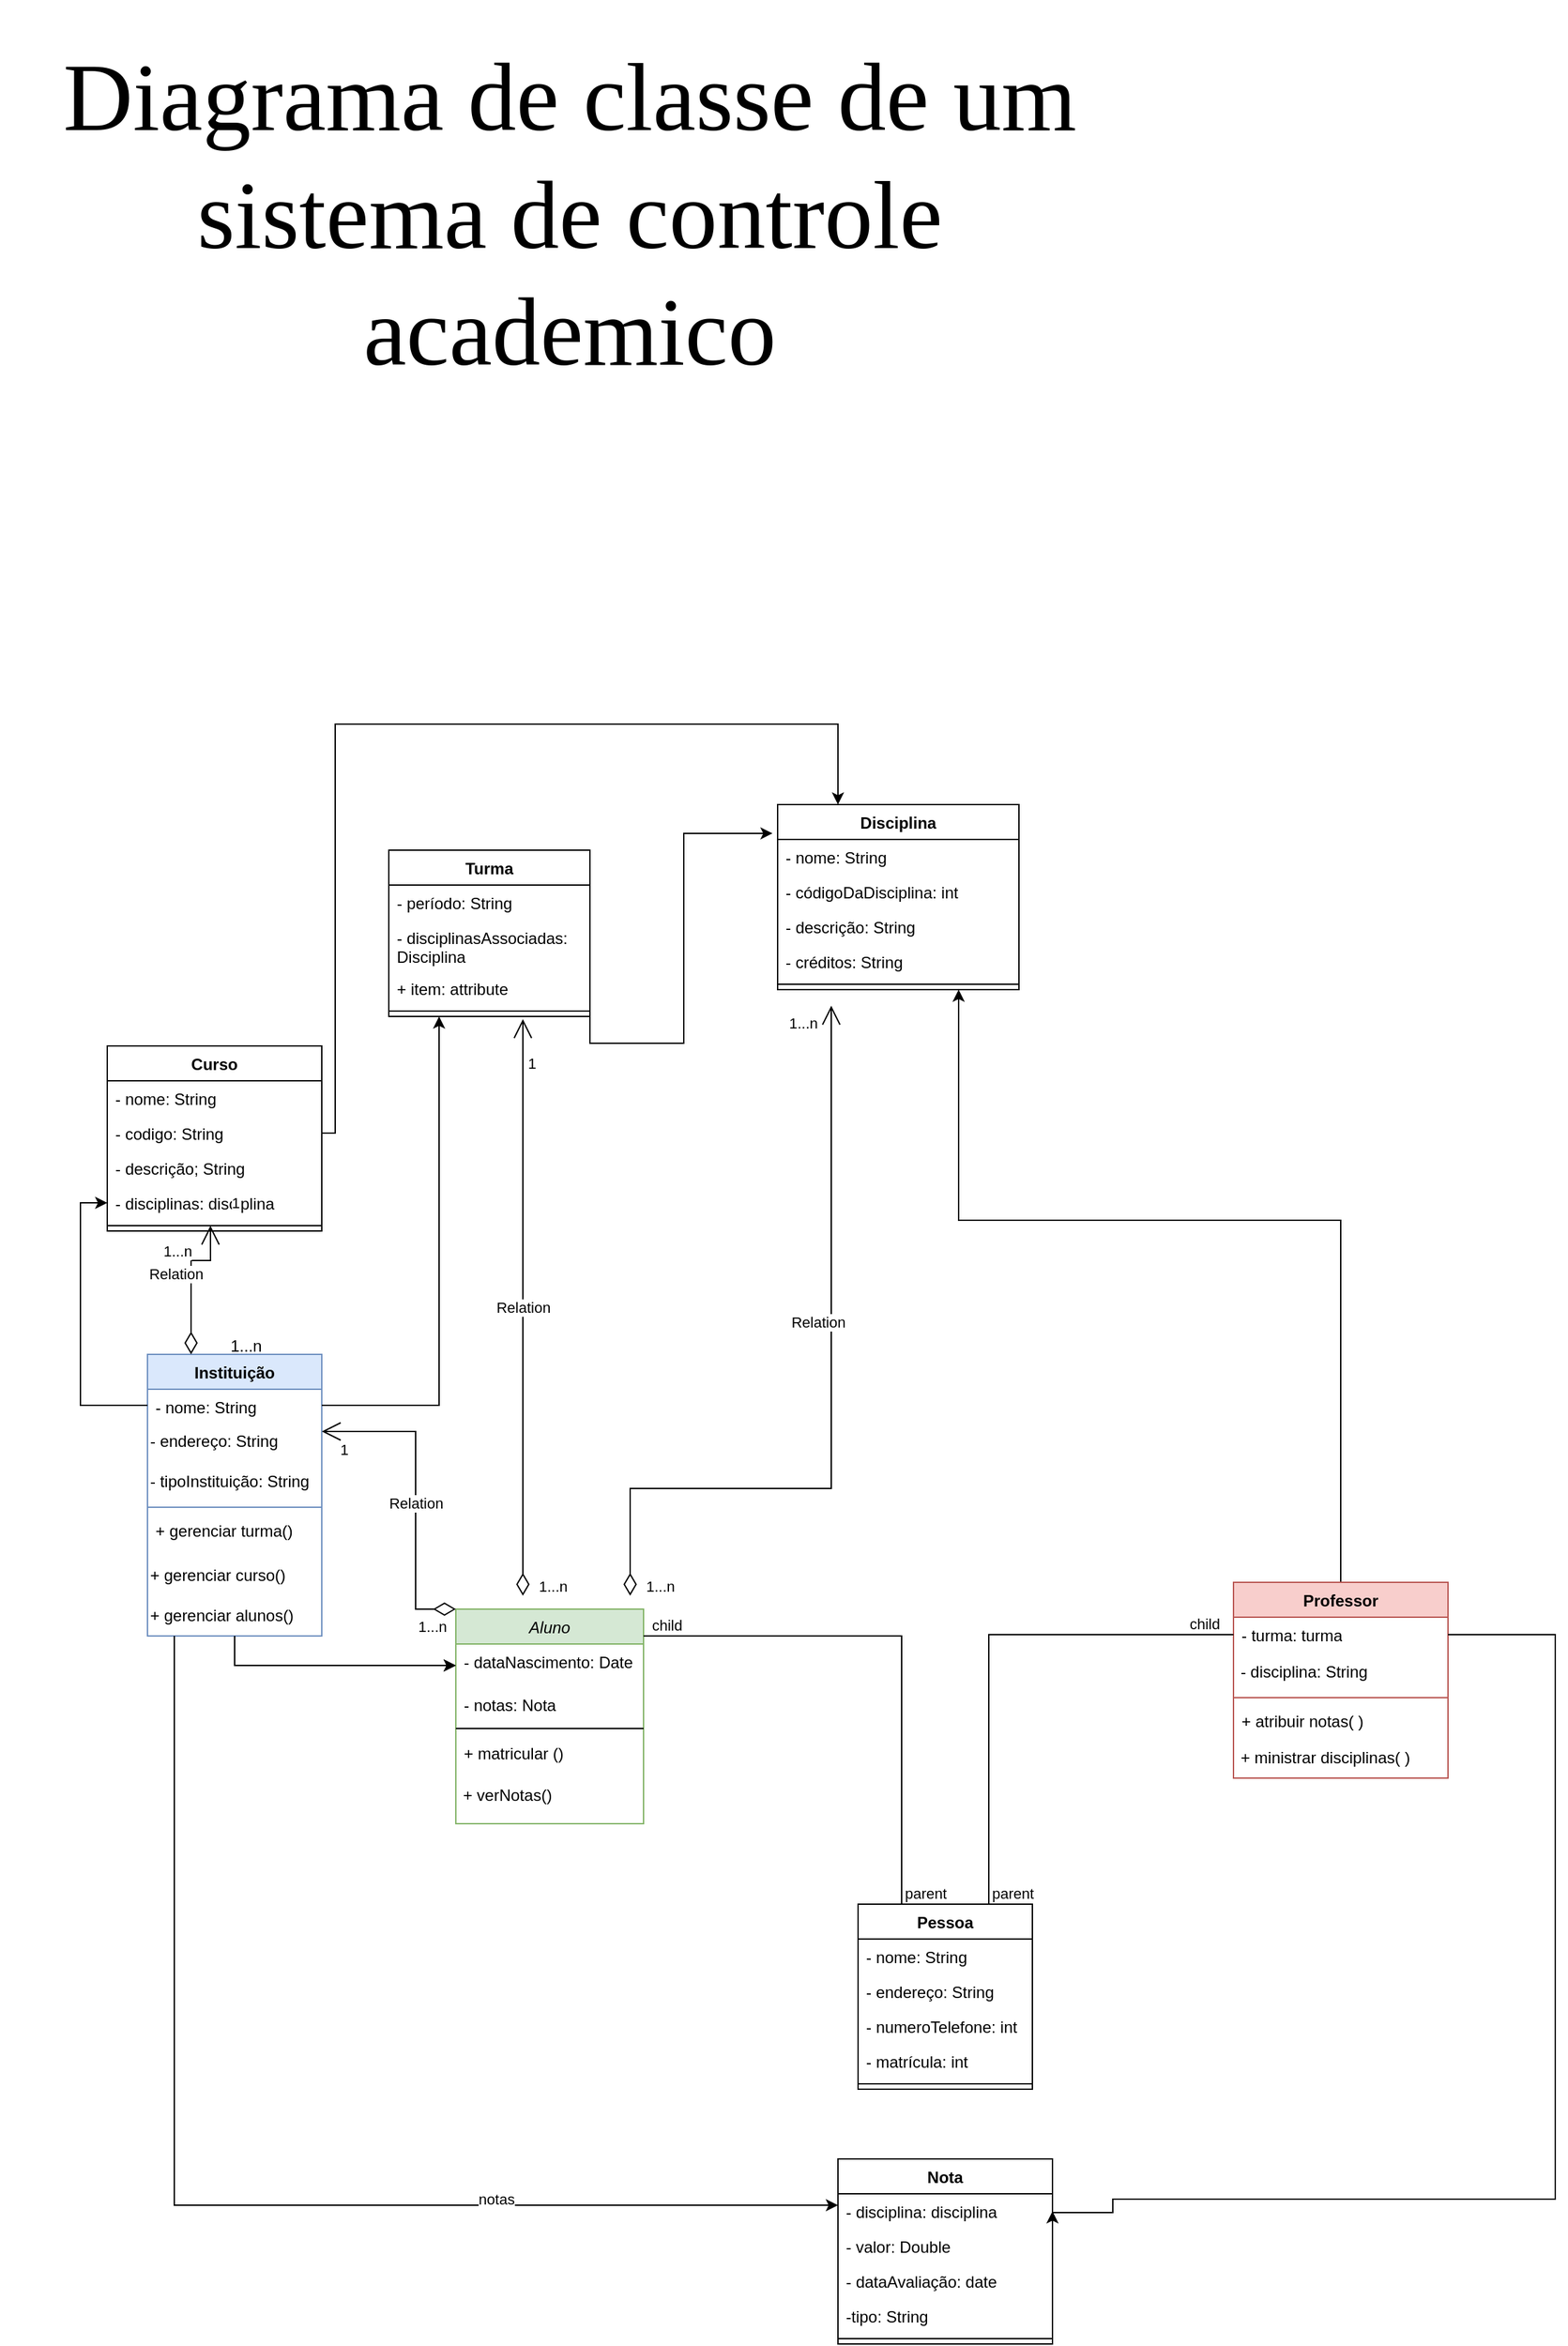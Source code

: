 <mxfile version="22.1.0" type="device">
  <diagram name="Página-1" id="1xxZTwaEm_HYHYuUap7P">
    <mxGraphModel dx="1216" dy="1705" grid="1" gridSize="10" guides="1" tooltips="1" connect="1" arrows="1" fold="1" page="1" pageScale="1" pageWidth="827" pageHeight="1169" math="0" shadow="0">
      <root>
        <mxCell id="0" />
        <mxCell id="1" parent="0" />
        <mxCell id="aW2y5IfelmXRPiVyuJwB-1" value="Instituição" style="swimlane;fontStyle=1;align=center;verticalAlign=top;childLayout=stackLayout;horizontal=1;startSize=26;horizontalStack=0;resizeParent=1;resizeParentMax=0;resizeLast=0;collapsible=1;marginBottom=0;whiteSpace=wrap;html=1;labelBackgroundColor=none;fillColor=#dae8fc;strokeColor=#6c8ebf;" parent="1" vertex="1">
          <mxGeometry x="210" y="300" width="130" height="210" as="geometry">
            <mxRectangle x="210" y="300" width="100" height="30" as="alternateBounds" />
          </mxGeometry>
        </mxCell>
        <mxCell id="aW2y5IfelmXRPiVyuJwB-2" value="- nome: String&lt;br&gt;" style="text;strokeColor=none;fillColor=none;align=left;verticalAlign=top;spacingLeft=4;spacingRight=4;overflow=hidden;rotatable=0;points=[[0,0.5],[1,0.5]];portConstraint=eastwest;whiteSpace=wrap;html=1;" parent="aW2y5IfelmXRPiVyuJwB-1" vertex="1">
          <mxGeometry y="26" width="130" height="24" as="geometry" />
        </mxCell>
        <mxCell id="aW2y5IfelmXRPiVyuJwB-5" value="- endereço: String" style="text;html=1;strokeColor=none;fillColor=none;align=left;verticalAlign=middle;whiteSpace=wrap;rounded=0;labelBackgroundColor=default;" parent="aW2y5IfelmXRPiVyuJwB-1" vertex="1">
          <mxGeometry y="50" width="130" height="30" as="geometry" />
        </mxCell>
        <mxCell id="aW2y5IfelmXRPiVyuJwB-6" value="- tipoInstituição: String" style="text;html=1;strokeColor=none;fillColor=none;align=left;verticalAlign=middle;whiteSpace=wrap;rounded=0;" parent="aW2y5IfelmXRPiVyuJwB-1" vertex="1">
          <mxGeometry y="80" width="130" height="30" as="geometry" />
        </mxCell>
        <mxCell id="aW2y5IfelmXRPiVyuJwB-3" value="" style="line;strokeWidth=1;fillColor=none;align=left;verticalAlign=middle;spacingTop=-1;spacingLeft=3;spacingRight=3;rotatable=0;labelPosition=right;points=[];portConstraint=eastwest;strokeColor=inherit;" parent="aW2y5IfelmXRPiVyuJwB-1" vertex="1">
          <mxGeometry y="110" width="130" height="8" as="geometry" />
        </mxCell>
        <mxCell id="aW2y5IfelmXRPiVyuJwB-4" value="+ gerenciar turma()" style="text;strokeColor=none;fillColor=none;align=left;verticalAlign=top;spacingLeft=4;spacingRight=4;overflow=hidden;rotatable=0;points=[[0,0.5],[1,0.5]];portConstraint=eastwest;whiteSpace=wrap;html=1;" parent="aW2y5IfelmXRPiVyuJwB-1" vertex="1">
          <mxGeometry y="118" width="130" height="32" as="geometry" />
        </mxCell>
        <mxCell id="aW2y5IfelmXRPiVyuJwB-7" value="+ gerenciar curso()" style="text;html=1;strokeColor=none;fillColor=none;align=left;verticalAlign=middle;whiteSpace=wrap;rounded=0;" parent="aW2y5IfelmXRPiVyuJwB-1" vertex="1">
          <mxGeometry y="150" width="130" height="30" as="geometry" />
        </mxCell>
        <mxCell id="aW2y5IfelmXRPiVyuJwB-8" value="+ gerenciar alunos()" style="text;html=1;strokeColor=none;fillColor=none;align=left;verticalAlign=middle;whiteSpace=wrap;rounded=0;" parent="aW2y5IfelmXRPiVyuJwB-1" vertex="1">
          <mxGeometry y="180" width="130" height="30" as="geometry" />
        </mxCell>
        <mxCell id="aW2y5IfelmXRPiVyuJwB-36" value="Disciplina" style="swimlane;fontStyle=1;align=center;verticalAlign=top;childLayout=stackLayout;horizontal=1;startSize=26;horizontalStack=0;resizeParent=1;resizeParentMax=0;resizeLast=0;collapsible=1;marginBottom=0;whiteSpace=wrap;html=1;" parent="1" vertex="1">
          <mxGeometry x="680" y="-110" width="180" height="138" as="geometry" />
        </mxCell>
        <mxCell id="aW2y5IfelmXRPiVyuJwB-37" value="- nome: String" style="text;strokeColor=none;fillColor=none;align=left;verticalAlign=top;spacingLeft=4;spacingRight=4;overflow=hidden;rotatable=0;points=[[0,0.5],[1,0.5]];portConstraint=eastwest;whiteSpace=wrap;html=1;" parent="aW2y5IfelmXRPiVyuJwB-36" vertex="1">
          <mxGeometry y="26" width="180" height="26" as="geometry" />
        </mxCell>
        <mxCell id="aW2y5IfelmXRPiVyuJwB-40" value="- códigoDaDisciplina: int" style="text;strokeColor=none;fillColor=none;align=left;verticalAlign=top;spacingLeft=4;spacingRight=4;overflow=hidden;rotatable=0;points=[[0,0.5],[1,0.5]];portConstraint=eastwest;whiteSpace=wrap;html=1;" parent="aW2y5IfelmXRPiVyuJwB-36" vertex="1">
          <mxGeometry y="52" width="180" height="26" as="geometry" />
        </mxCell>
        <mxCell id="aW2y5IfelmXRPiVyuJwB-41" value="- descrição: String" style="text;strokeColor=none;fillColor=none;align=left;verticalAlign=top;spacingLeft=4;spacingRight=4;overflow=hidden;rotatable=0;points=[[0,0.5],[1,0.5]];portConstraint=eastwest;whiteSpace=wrap;html=1;" parent="aW2y5IfelmXRPiVyuJwB-36" vertex="1">
          <mxGeometry y="78" width="180" height="26" as="geometry" />
        </mxCell>
        <mxCell id="aW2y5IfelmXRPiVyuJwB-42" value="- créditos: String" style="text;strokeColor=none;fillColor=none;align=left;verticalAlign=top;spacingLeft=4;spacingRight=4;overflow=hidden;rotatable=0;points=[[0,0.5],[1,0.5]];portConstraint=eastwest;whiteSpace=wrap;html=1;" parent="aW2y5IfelmXRPiVyuJwB-36" vertex="1">
          <mxGeometry y="104" width="180" height="26" as="geometry" />
        </mxCell>
        <mxCell id="aW2y5IfelmXRPiVyuJwB-38" value="" style="line;strokeWidth=1;fillColor=none;align=left;verticalAlign=middle;spacingTop=-1;spacingLeft=3;spacingRight=3;rotatable=0;labelPosition=right;points=[];portConstraint=eastwest;strokeColor=inherit;" parent="aW2y5IfelmXRPiVyuJwB-36" vertex="1">
          <mxGeometry y="130" width="180" height="8" as="geometry" />
        </mxCell>
        <mxCell id="QErU5TyWKrit9KBBjGT5-39" style="edgeStyle=orthogonalEdgeStyle;rounded=0;orthogonalLoop=1;jettySize=auto;html=1;exitX=0.25;exitY=1;exitDx=0;exitDy=0;entryX=0.249;entryY=1.097;entryDx=0;entryDy=0;entryPerimeter=0;" edge="1" parent="aW2y5IfelmXRPiVyuJwB-36" source="aW2y5IfelmXRPiVyuJwB-36" target="aW2y5IfelmXRPiVyuJwB-38">
          <mxGeometry relative="1" as="geometry" />
        </mxCell>
        <mxCell id="aW2y5IfelmXRPiVyuJwB-45" value="Turma" style="swimlane;fontStyle=1;align=center;verticalAlign=top;childLayout=stackLayout;horizontal=1;startSize=26;horizontalStack=0;resizeParent=1;resizeParentMax=0;resizeLast=0;collapsible=1;marginBottom=0;whiteSpace=wrap;html=1;" parent="1" vertex="1">
          <mxGeometry x="390" y="-76" width="150" height="124" as="geometry" />
        </mxCell>
        <mxCell id="aW2y5IfelmXRPiVyuJwB-46" value="- período: String" style="text;strokeColor=none;fillColor=none;align=left;verticalAlign=top;spacingLeft=4;spacingRight=4;overflow=hidden;rotatable=0;points=[[0,0.5],[1,0.5]];portConstraint=eastwest;whiteSpace=wrap;html=1;" parent="aW2y5IfelmXRPiVyuJwB-45" vertex="1">
          <mxGeometry y="26" width="150" height="26" as="geometry" />
        </mxCell>
        <mxCell id="aW2y5IfelmXRPiVyuJwB-50" value="- disciplinasAssociadas: Disciplina" style="text;strokeColor=none;fillColor=none;align=left;verticalAlign=top;spacingLeft=4;spacingRight=4;overflow=hidden;rotatable=0;points=[[0,0.5],[1,0.5]];portConstraint=eastwest;whiteSpace=wrap;html=1;" parent="aW2y5IfelmXRPiVyuJwB-45" vertex="1">
          <mxGeometry y="52" width="150" height="38" as="geometry" />
        </mxCell>
        <mxCell id="edI8PjmjDtZ6T9lfZRyu-33" value="+ item: attribute" style="text;strokeColor=none;fillColor=none;align=left;verticalAlign=top;spacingLeft=4;spacingRight=4;overflow=hidden;rotatable=0;points=[[0,0.5],[1,0.5]];portConstraint=eastwest;whiteSpace=wrap;html=1;" parent="aW2y5IfelmXRPiVyuJwB-45" vertex="1">
          <mxGeometry y="90" width="150" height="26" as="geometry" />
        </mxCell>
        <mxCell id="aW2y5IfelmXRPiVyuJwB-47" value="" style="line;strokeWidth=1;fillColor=none;align=left;verticalAlign=middle;spacingTop=-1;spacingLeft=3;spacingRight=3;rotatable=0;labelPosition=right;points=[];portConstraint=eastwest;strokeColor=inherit;" parent="aW2y5IfelmXRPiVyuJwB-45" vertex="1">
          <mxGeometry y="116" width="150" height="8" as="geometry" />
        </mxCell>
        <mxCell id="aW2y5IfelmXRPiVyuJwB-53" value="Curso" style="swimlane;fontStyle=1;align=center;verticalAlign=top;childLayout=stackLayout;horizontal=1;startSize=26;horizontalStack=0;resizeParent=1;resizeParentMax=0;resizeLast=0;collapsible=1;marginBottom=0;whiteSpace=wrap;html=1;" parent="1" vertex="1">
          <mxGeometry x="180" y="70" width="160" height="138" as="geometry" />
        </mxCell>
        <mxCell id="aW2y5IfelmXRPiVyuJwB-54" value="- nome: String" style="text;strokeColor=none;fillColor=none;align=left;verticalAlign=top;spacingLeft=4;spacingRight=4;overflow=hidden;rotatable=0;points=[[0,0.5],[1,0.5]];portConstraint=eastwest;whiteSpace=wrap;html=1;" parent="aW2y5IfelmXRPiVyuJwB-53" vertex="1">
          <mxGeometry y="26" width="160" height="26" as="geometry" />
        </mxCell>
        <mxCell id="aW2y5IfelmXRPiVyuJwB-58" value="- codigo: String" style="text;strokeColor=none;fillColor=none;align=left;verticalAlign=top;spacingLeft=4;spacingRight=4;overflow=hidden;rotatable=0;points=[[0,0.5],[1,0.5]];portConstraint=eastwest;whiteSpace=wrap;html=1;" parent="aW2y5IfelmXRPiVyuJwB-53" vertex="1">
          <mxGeometry y="52" width="160" height="26" as="geometry" />
        </mxCell>
        <mxCell id="aW2y5IfelmXRPiVyuJwB-59" value="- descrição; String" style="text;strokeColor=none;fillColor=none;align=left;verticalAlign=top;spacingLeft=4;spacingRight=4;overflow=hidden;rotatable=0;points=[[0,0.5],[1,0.5]];portConstraint=eastwest;whiteSpace=wrap;html=1;" parent="aW2y5IfelmXRPiVyuJwB-53" vertex="1">
          <mxGeometry y="78" width="160" height="26" as="geometry" />
        </mxCell>
        <mxCell id="aW2y5IfelmXRPiVyuJwB-60" value="- disciplinas: disciplina" style="text;strokeColor=none;fillColor=none;align=left;verticalAlign=top;spacingLeft=4;spacingRight=4;overflow=hidden;rotatable=0;points=[[0,0.5],[1,0.5]];portConstraint=eastwest;whiteSpace=wrap;html=1;" parent="aW2y5IfelmXRPiVyuJwB-53" vertex="1">
          <mxGeometry y="104" width="160" height="26" as="geometry" />
        </mxCell>
        <mxCell id="aW2y5IfelmXRPiVyuJwB-55" value="" style="line;strokeWidth=1;fillColor=none;align=left;verticalAlign=middle;spacingTop=-1;spacingLeft=3;spacingRight=3;rotatable=0;labelPosition=right;points=[];portConstraint=eastwest;strokeColor=inherit;" parent="aW2y5IfelmXRPiVyuJwB-53" vertex="1">
          <mxGeometry y="130" width="160" height="8" as="geometry" />
        </mxCell>
        <mxCell id="edI8PjmjDtZ6T9lfZRyu-25" value="Pessoa" style="swimlane;fontStyle=1;align=center;verticalAlign=top;childLayout=stackLayout;horizontal=1;startSize=26;horizontalStack=0;resizeParent=1;resizeParentMax=0;resizeLast=0;collapsible=1;marginBottom=0;whiteSpace=wrap;html=1;" parent="1" vertex="1">
          <mxGeometry x="740" y="710" width="130" height="138" as="geometry" />
        </mxCell>
        <mxCell id="edI8PjmjDtZ6T9lfZRyu-26" value="- nome: String" style="text;strokeColor=none;fillColor=none;align=left;verticalAlign=top;spacingLeft=4;spacingRight=4;overflow=hidden;rotatable=0;points=[[0,0.5],[1,0.5]];portConstraint=eastwest;whiteSpace=wrap;html=1;" parent="edI8PjmjDtZ6T9lfZRyu-25" vertex="1">
          <mxGeometry y="26" width="130" height="26" as="geometry" />
        </mxCell>
        <mxCell id="edI8PjmjDtZ6T9lfZRyu-29" value="- endereço: String" style="text;strokeColor=none;fillColor=none;align=left;verticalAlign=top;spacingLeft=4;spacingRight=4;overflow=hidden;rotatable=0;points=[[0,0.5],[1,0.5]];portConstraint=eastwest;whiteSpace=wrap;html=1;" parent="edI8PjmjDtZ6T9lfZRyu-25" vertex="1">
          <mxGeometry y="52" width="130" height="26" as="geometry" />
        </mxCell>
        <mxCell id="edI8PjmjDtZ6T9lfZRyu-30" value="- numeroTelefone: int" style="text;strokeColor=none;fillColor=none;align=left;verticalAlign=top;spacingLeft=4;spacingRight=4;overflow=hidden;rotatable=0;points=[[0,0.5],[1,0.5]];portConstraint=eastwest;whiteSpace=wrap;html=1;" parent="edI8PjmjDtZ6T9lfZRyu-25" vertex="1">
          <mxGeometry y="78" width="130" height="26" as="geometry" />
        </mxCell>
        <mxCell id="edI8PjmjDtZ6T9lfZRyu-32" value="- matrícula: int" style="text;strokeColor=none;fillColor=none;align=left;verticalAlign=top;spacingLeft=4;spacingRight=4;overflow=hidden;rotatable=0;points=[[0,0.5],[1,0.5]];portConstraint=eastwest;whiteSpace=wrap;html=1;" parent="edI8PjmjDtZ6T9lfZRyu-25" vertex="1">
          <mxGeometry y="104" width="130" height="26" as="geometry" />
        </mxCell>
        <mxCell id="edI8PjmjDtZ6T9lfZRyu-27" value="" style="line;strokeWidth=1;fillColor=none;align=left;verticalAlign=middle;spacingTop=-1;spacingLeft=3;spacingRight=3;rotatable=0;labelPosition=right;points=[];portConstraint=eastwest;strokeColor=inherit;" parent="edI8PjmjDtZ6T9lfZRyu-25" vertex="1">
          <mxGeometry y="130" width="130" height="8" as="geometry" />
        </mxCell>
        <mxCell id="edI8PjmjDtZ6T9lfZRyu-34" value="Aluno" style="swimlane;fontStyle=2;align=center;verticalAlign=top;childLayout=stackLayout;horizontal=1;startSize=26;horizontalStack=0;resizeParent=1;resizeLast=0;collapsible=1;marginBottom=0;rounded=0;shadow=0;strokeWidth=1;fillColor=#d5e8d4;strokeColor=#82b366;" parent="1" vertex="1">
          <mxGeometry x="440" y="490" width="140" height="160" as="geometry">
            <mxRectangle x="440" y="490" width="160" height="26" as="alternateBounds" />
          </mxGeometry>
        </mxCell>
        <mxCell id="edI8PjmjDtZ6T9lfZRyu-38" value="- dataNascimento: Date&#xa;&#xa;" style="text;align=left;verticalAlign=top;spacingLeft=4;spacingRight=4;overflow=hidden;rotatable=0;points=[[0,0.5],[1,0.5]];portConstraint=eastwest;rounded=0;shadow=0;html=0;whiteSpace=wrap;" parent="edI8PjmjDtZ6T9lfZRyu-34" vertex="1">
          <mxGeometry y="26" width="140" height="32" as="geometry" />
        </mxCell>
        <mxCell id="edI8PjmjDtZ6T9lfZRyu-39" value="- notas: Nota" style="text;strokeColor=none;fillColor=none;align=left;verticalAlign=top;spacingLeft=4;spacingRight=4;overflow=hidden;rotatable=0;points=[[0,0.5],[1,0.5]];portConstraint=eastwest;whiteSpace=wrap;html=1;" parent="edI8PjmjDtZ6T9lfZRyu-34" vertex="1">
          <mxGeometry y="58" width="140" height="26" as="geometry" />
        </mxCell>
        <mxCell id="edI8PjmjDtZ6T9lfZRyu-40" value="" style="line;strokeWidth=1;rotatable=0;dashed=0;labelPosition=right;align=left;verticalAlign=middle;spacingTop=0;spacingLeft=6;points=[];portConstraint=eastwest;" parent="edI8PjmjDtZ6T9lfZRyu-34" vertex="1">
          <mxGeometry y="84" width="140" height="10" as="geometry" />
        </mxCell>
        <mxCell id="edI8PjmjDtZ6T9lfZRyu-41" value="" style="line;html=1;strokeWidth=1;align=left;verticalAlign=middle;spacingTop=-1;spacingLeft=3;spacingRight=3;rotatable=0;labelPosition=right;points=[];portConstraint=eastwest;" parent="edI8PjmjDtZ6T9lfZRyu-34" vertex="1">
          <mxGeometry y="94" width="140" as="geometry" />
        </mxCell>
        <mxCell id="edI8PjmjDtZ6T9lfZRyu-42" value="+ matricular ()" style="text;align=left;verticalAlign=top;spacingLeft=4;spacingRight=4;overflow=hidden;rotatable=0;points=[[0,0.5],[1,0.5]];portConstraint=eastwest;" parent="edI8PjmjDtZ6T9lfZRyu-34" vertex="1">
          <mxGeometry y="94" width="140" height="30" as="geometry" />
        </mxCell>
        <mxCell id="edI8PjmjDtZ6T9lfZRyu-43" value="&amp;nbsp;+ verNotas()" style="text;html=1;align=left;verticalAlign=middle;whiteSpace=wrap;rounded=0;" parent="edI8PjmjDtZ6T9lfZRyu-34" vertex="1">
          <mxGeometry y="124" width="140" height="30" as="geometry" />
        </mxCell>
        <mxCell id="edI8PjmjDtZ6T9lfZRyu-86" value="Nota" style="swimlane;fontStyle=1;align=center;verticalAlign=top;childLayout=stackLayout;horizontal=1;startSize=26;horizontalStack=0;resizeParent=1;resizeParentMax=0;resizeLast=0;collapsible=1;marginBottom=0;whiteSpace=wrap;html=1;" parent="1" vertex="1">
          <mxGeometry x="725" y="900" width="160" height="138" as="geometry" />
        </mxCell>
        <mxCell id="edI8PjmjDtZ6T9lfZRyu-87" value="- disciplina: disciplina" style="text;strokeColor=none;fillColor=none;align=left;verticalAlign=top;spacingLeft=4;spacingRight=4;overflow=hidden;rotatable=0;points=[[0,0.5],[1,0.5]];portConstraint=eastwest;whiteSpace=wrap;html=1;" parent="edI8PjmjDtZ6T9lfZRyu-86" vertex="1">
          <mxGeometry y="26" width="160" height="26" as="geometry" />
        </mxCell>
        <mxCell id="edI8PjmjDtZ6T9lfZRyu-88" value="- valor: Double" style="text;strokeColor=none;fillColor=none;align=left;verticalAlign=top;spacingLeft=4;spacingRight=4;overflow=hidden;rotatable=0;points=[[0,0.5],[1,0.5]];portConstraint=eastwest;whiteSpace=wrap;html=1;" parent="edI8PjmjDtZ6T9lfZRyu-86" vertex="1">
          <mxGeometry y="52" width="160" height="26" as="geometry" />
        </mxCell>
        <mxCell id="edI8PjmjDtZ6T9lfZRyu-89" value="- dataAvaliação: date" style="text;strokeColor=none;fillColor=none;align=left;verticalAlign=top;spacingLeft=4;spacingRight=4;overflow=hidden;rotatable=0;points=[[0,0.5],[1,0.5]];portConstraint=eastwest;whiteSpace=wrap;html=1;" parent="edI8PjmjDtZ6T9lfZRyu-86" vertex="1">
          <mxGeometry y="78" width="160" height="26" as="geometry" />
        </mxCell>
        <mxCell id="edI8PjmjDtZ6T9lfZRyu-90" value="-tipo: String" style="text;strokeColor=none;fillColor=none;align=left;verticalAlign=top;spacingLeft=4;spacingRight=4;overflow=hidden;rotatable=0;points=[[0,0.5],[1,0.5]];portConstraint=eastwest;whiteSpace=wrap;html=1;" parent="edI8PjmjDtZ6T9lfZRyu-86" vertex="1">
          <mxGeometry y="104" width="160" height="26" as="geometry" />
        </mxCell>
        <mxCell id="edI8PjmjDtZ6T9lfZRyu-91" value="" style="line;strokeWidth=1;fillColor=none;align=left;verticalAlign=middle;spacingTop=-1;spacingLeft=3;spacingRight=3;rotatable=0;labelPosition=right;points=[];portConstraint=eastwest;strokeColor=inherit;" parent="edI8PjmjDtZ6T9lfZRyu-86" vertex="1">
          <mxGeometry y="130" width="160" height="8" as="geometry" />
        </mxCell>
        <mxCell id="QErU5TyWKrit9KBBjGT5-38" style="edgeStyle=orthogonalEdgeStyle;rounded=0;orthogonalLoop=1;jettySize=auto;html=1;entryX=0.75;entryY=1;entryDx=0;entryDy=0;" edge="1" parent="1" source="aW2y5IfelmXRPiVyuJwB-9" target="aW2y5IfelmXRPiVyuJwB-36">
          <mxGeometry relative="1" as="geometry">
            <mxPoint x="820" y="90" as="targetPoint" />
            <Array as="points">
              <mxPoint x="1100" y="200" />
              <mxPoint x="815" y="200" />
            </Array>
          </mxGeometry>
        </mxCell>
        <mxCell id="aW2y5IfelmXRPiVyuJwB-9" value="Professor" style="swimlane;fontStyle=1;align=center;verticalAlign=top;childLayout=stackLayout;horizontal=1;startSize=26;horizontalStack=0;resizeParent=1;resizeParentMax=0;resizeLast=0;collapsible=1;marginBottom=0;whiteSpace=wrap;html=1;labelBackgroundColor=none;fillColor=#f8cecc;strokeColor=#b85450;" parent="1" vertex="1">
          <mxGeometry x="1020" y="470" width="160" height="146" as="geometry">
            <mxRectangle x="1020" y="470" width="100" height="30" as="alternateBounds" />
          </mxGeometry>
        </mxCell>
        <mxCell id="aW2y5IfelmXRPiVyuJwB-10" value="- turma: turma" style="text;strokeColor=none;fillColor=none;align=left;verticalAlign=top;spacingLeft=4;spacingRight=4;overflow=hidden;rotatable=0;points=[[0,0.5],[1,0.5]];portConstraint=eastwest;whiteSpace=wrap;html=1;" parent="aW2y5IfelmXRPiVyuJwB-9" vertex="1">
          <mxGeometry y="26" width="160" height="26" as="geometry" />
        </mxCell>
        <mxCell id="aW2y5IfelmXRPiVyuJwB-13" value="&amp;nbsp;- disciplina: String" style="text;html=1;strokeColor=none;fillColor=none;align=left;verticalAlign=middle;whiteSpace=wrap;rounded=0;" parent="aW2y5IfelmXRPiVyuJwB-9" vertex="1">
          <mxGeometry y="52" width="160" height="30" as="geometry" />
        </mxCell>
        <mxCell id="aW2y5IfelmXRPiVyuJwB-11" value="" style="line;strokeWidth=1;fillColor=none;align=left;verticalAlign=middle;spacingTop=-1;spacingLeft=3;spacingRight=3;rotatable=0;labelPosition=right;points=[];portConstraint=eastwest;strokeColor=inherit;" parent="aW2y5IfelmXRPiVyuJwB-9" vertex="1">
          <mxGeometry y="82" width="160" height="8" as="geometry" />
        </mxCell>
        <mxCell id="aW2y5IfelmXRPiVyuJwB-12" value="+ atribuir notas( )&lt;br&gt;" style="text;strokeColor=none;fillColor=none;align=left;verticalAlign=top;spacingLeft=4;spacingRight=4;overflow=hidden;rotatable=0;points=[[0,0.5],[1,0.5]];portConstraint=eastwest;whiteSpace=wrap;html=1;" parent="aW2y5IfelmXRPiVyuJwB-9" vertex="1">
          <mxGeometry y="90" width="160" height="26" as="geometry" />
        </mxCell>
        <mxCell id="aW2y5IfelmXRPiVyuJwB-34" value="&amp;nbsp;+ ministrar disciplinas( )" style="text;html=1;strokeColor=none;fillColor=none;align=left;verticalAlign=middle;whiteSpace=wrap;rounded=0;" parent="aW2y5IfelmXRPiVyuJwB-9" vertex="1">
          <mxGeometry y="116" width="160" height="30" as="geometry" />
        </mxCell>
        <mxCell id="QErU5TyWKrit9KBBjGT5-9" value="" style="endArrow=none;html=1;edgeStyle=orthogonalEdgeStyle;rounded=0;exitX=0.25;exitY=0;exitDx=0;exitDy=0;" edge="1" parent="1" source="edI8PjmjDtZ6T9lfZRyu-25">
          <mxGeometry relative="1" as="geometry">
            <mxPoint x="590" y="490" as="sourcePoint" />
            <mxPoint x="580" y="510" as="targetPoint" />
            <Array as="points">
              <mxPoint x="772" y="510" />
            </Array>
          </mxGeometry>
        </mxCell>
        <mxCell id="QErU5TyWKrit9KBBjGT5-10" value="parent" style="edgeLabel;resizable=0;html=1;align=left;verticalAlign=bottom;" connectable="0" vertex="1" parent="QErU5TyWKrit9KBBjGT5-9">
          <mxGeometry x="-1" relative="1" as="geometry" />
        </mxCell>
        <mxCell id="QErU5TyWKrit9KBBjGT5-11" value="child" style="edgeLabel;resizable=0;html=1;align=right;verticalAlign=bottom;" connectable="0" vertex="1" parent="QErU5TyWKrit9KBBjGT5-9">
          <mxGeometry x="1" relative="1" as="geometry">
            <mxPoint x="29" as="offset" />
          </mxGeometry>
        </mxCell>
        <mxCell id="QErU5TyWKrit9KBBjGT5-12" value="" style="endArrow=none;html=1;edgeStyle=orthogonalEdgeStyle;rounded=0;exitX=0.75;exitY=0;exitDx=0;exitDy=0;entryX=0;entryY=0.5;entryDx=0;entryDy=0;" edge="1" parent="1" source="edI8PjmjDtZ6T9lfZRyu-25" target="aW2y5IfelmXRPiVyuJwB-10">
          <mxGeometry relative="1" as="geometry">
            <mxPoint x="1020" y="674" as="sourcePoint" />
            <mxPoint x="900" y="420" as="targetPoint" />
          </mxGeometry>
        </mxCell>
        <mxCell id="QErU5TyWKrit9KBBjGT5-13" value="parent" style="edgeLabel;resizable=0;html=1;align=left;verticalAlign=bottom;" connectable="0" vertex="1" parent="QErU5TyWKrit9KBBjGT5-12">
          <mxGeometry x="-1" relative="1" as="geometry" />
        </mxCell>
        <mxCell id="QErU5TyWKrit9KBBjGT5-14" value="child" style="edgeLabel;resizable=0;html=1;align=right;verticalAlign=bottom;" connectable="0" vertex="1" parent="QErU5TyWKrit9KBBjGT5-12">
          <mxGeometry x="1" relative="1" as="geometry">
            <mxPoint x="-10" as="offset" />
          </mxGeometry>
        </mxCell>
        <mxCell id="QErU5TyWKrit9KBBjGT5-20" style="edgeStyle=orthogonalEdgeStyle;rounded=0;orthogonalLoop=1;jettySize=auto;html=1;entryX=-0.021;entryY=-0.174;entryDx=0;entryDy=0;entryPerimeter=0;" edge="1" parent="1" target="aW2y5IfelmXRPiVyuJwB-37">
          <mxGeometry relative="1" as="geometry">
            <mxPoint x="540" y="48" as="sourcePoint" />
            <Array as="points">
              <mxPoint x="540" y="68" />
              <mxPoint x="610" y="68" />
              <mxPoint x="610" y="-88" />
            </Array>
          </mxGeometry>
        </mxCell>
        <mxCell id="QErU5TyWKrit9KBBjGT5-21" style="edgeStyle=orthogonalEdgeStyle;rounded=0;orthogonalLoop=1;jettySize=auto;html=1;exitX=0;exitY=0.5;exitDx=0;exitDy=0;entryX=0;entryY=0.5;entryDx=0;entryDy=0;" edge="1" parent="1" source="aW2y5IfelmXRPiVyuJwB-2" target="aW2y5IfelmXRPiVyuJwB-60">
          <mxGeometry relative="1" as="geometry" />
        </mxCell>
        <mxCell id="QErU5TyWKrit9KBBjGT5-22" style="edgeStyle=orthogonalEdgeStyle;rounded=0;orthogonalLoop=1;jettySize=auto;html=1;entryX=0.25;entryY=1;entryDx=0;entryDy=0;" edge="1" parent="1" source="aW2y5IfelmXRPiVyuJwB-2" target="aW2y5IfelmXRPiVyuJwB-45">
          <mxGeometry relative="1" as="geometry" />
        </mxCell>
        <mxCell id="QErU5TyWKrit9KBBjGT5-23" style="edgeStyle=orthogonalEdgeStyle;rounded=0;orthogonalLoop=1;jettySize=auto;html=1;entryX=0.25;entryY=0;entryDx=0;entryDy=0;" edge="1" parent="1" source="aW2y5IfelmXRPiVyuJwB-58" target="aW2y5IfelmXRPiVyuJwB-36">
          <mxGeometry relative="1" as="geometry">
            <mxPoint x="370.0" y="-210" as="targetPoint" />
            <Array as="points">
              <mxPoint x="350" y="135" />
              <mxPoint x="350" y="-170" />
              <mxPoint x="725" y="-170" />
            </Array>
          </mxGeometry>
        </mxCell>
        <mxCell id="QErU5TyWKrit9KBBjGT5-33" style="edgeStyle=orthogonalEdgeStyle;rounded=0;orthogonalLoop=1;jettySize=auto;html=1;exitX=1;exitY=0.5;exitDx=0;exitDy=0;entryX=1;entryY=0.5;entryDx=0;entryDy=0;" edge="1" parent="1" source="aW2y5IfelmXRPiVyuJwB-10" target="edI8PjmjDtZ6T9lfZRyu-87">
          <mxGeometry relative="1" as="geometry">
            <mxPoint x="885" y="990" as="targetPoint" />
            <Array as="points">
              <mxPoint x="1260" y="509" />
              <mxPoint x="1260" y="930" />
              <mxPoint x="930" y="930" />
              <mxPoint x="930" y="940" />
              <mxPoint x="885" y="940" />
            </Array>
          </mxGeometry>
        </mxCell>
        <mxCell id="QErU5TyWKrit9KBBjGT5-18" style="edgeStyle=orthogonalEdgeStyle;rounded=0;orthogonalLoop=1;jettySize=auto;html=1;entryX=0;entryY=0.25;entryDx=0;entryDy=0;exitX=0.154;exitY=1;exitDx=0;exitDy=0;exitPerimeter=0;" edge="1" parent="1" source="aW2y5IfelmXRPiVyuJwB-8" target="edI8PjmjDtZ6T9lfZRyu-86">
          <mxGeometry relative="1" as="geometry">
            <mxPoint x="380" y="913" as="targetPoint" />
            <mxPoint x="180" y="550" as="sourcePoint" />
            <Array as="points">
              <mxPoint x="230" y="935" />
            </Array>
          </mxGeometry>
        </mxCell>
        <mxCell id="QErU5TyWKrit9KBBjGT5-19" value="notas" style="edgeLabel;html=1;align=center;verticalAlign=middle;resizable=0;points=[];" vertex="1" connectable="0" parent="QErU5TyWKrit9KBBjGT5-18">
          <mxGeometry x="0.599" relative="1" as="geometry">
            <mxPoint x="-71" y="-5" as="offset" />
          </mxGeometry>
        </mxCell>
        <mxCell id="QErU5TyWKrit9KBBjGT5-41" value="" style="edgeStyle=orthogonalEdgeStyle;rounded=0;orthogonalLoop=1;jettySize=auto;html=1;" edge="1" parent="1" source="aW2y5IfelmXRPiVyuJwB-8" target="edI8PjmjDtZ6T9lfZRyu-38">
          <mxGeometry relative="1" as="geometry" />
        </mxCell>
        <mxCell id="QErU5TyWKrit9KBBjGT5-42" value="" style="edgeStyle=orthogonalEdgeStyle;rounded=0;orthogonalLoop=1;jettySize=auto;html=1;" edge="1" parent="1" source="aW2y5IfelmXRPiVyuJwB-8" target="edI8PjmjDtZ6T9lfZRyu-38">
          <mxGeometry relative="1" as="geometry" />
        </mxCell>
        <mxCell id="QErU5TyWKrit9KBBjGT5-43" value="Relation" style="endArrow=open;html=1;endSize=12;startArrow=diamondThin;startSize=14;startFill=0;edgeStyle=orthogonalEdgeStyle;rounded=0;" edge="1" parent="1">
          <mxGeometry relative="1" as="geometry">
            <mxPoint x="490" y="480" as="sourcePoint" />
            <mxPoint x="490" y="50" as="targetPoint" />
          </mxGeometry>
        </mxCell>
        <mxCell id="QErU5TyWKrit9KBBjGT5-44" value="1...n" style="edgeLabel;resizable=0;html=1;align=left;verticalAlign=top;" connectable="0" vertex="1" parent="QErU5TyWKrit9KBBjGT5-43">
          <mxGeometry x="-1" relative="1" as="geometry">
            <mxPoint x="10" y="-20" as="offset" />
          </mxGeometry>
        </mxCell>
        <mxCell id="QErU5TyWKrit9KBBjGT5-45" value="1" style="edgeLabel;resizable=0;html=1;align=right;verticalAlign=top;" connectable="0" vertex="1" parent="QErU5TyWKrit9KBBjGT5-43">
          <mxGeometry x="1" relative="1" as="geometry">
            <mxPoint x="10" y="20" as="offset" />
          </mxGeometry>
        </mxCell>
        <mxCell id="QErU5TyWKrit9KBBjGT5-48" value="Relation" style="endArrow=open;html=1;endSize=12;startArrow=diamondThin;startSize=14;startFill=0;edgeStyle=orthogonalEdgeStyle;rounded=0;exitX=0.25;exitY=0;exitDx=0;exitDy=0;entryX=0.481;entryY=0.502;entryDx=0;entryDy=0;entryPerimeter=0;" edge="1" parent="1" source="aW2y5IfelmXRPiVyuJwB-1" target="aW2y5IfelmXRPiVyuJwB-55">
          <mxGeometry x="0.085" y="12" relative="1" as="geometry">
            <mxPoint x="250" y="210" as="sourcePoint" />
            <mxPoint x="260" y="230" as="targetPoint" />
            <Array as="points">
              <mxPoint x="242" y="230" />
              <mxPoint x="257" y="230" />
            </Array>
            <mxPoint as="offset" />
          </mxGeometry>
        </mxCell>
        <mxCell id="QErU5TyWKrit9KBBjGT5-49" value="1...n" style="edgeLabel;resizable=0;html=1;align=left;verticalAlign=top;" connectable="0" vertex="1" parent="QErU5TyWKrit9KBBjGT5-48">
          <mxGeometry x="-1" relative="1" as="geometry">
            <mxPoint x="-22" y="-90" as="offset" />
          </mxGeometry>
        </mxCell>
        <mxCell id="QErU5TyWKrit9KBBjGT5-50" value="1" style="edgeLabel;resizable=0;html=1;align=right;verticalAlign=top;" connectable="0" vertex="1" parent="QErU5TyWKrit9KBBjGT5-48">
          <mxGeometry x="1" relative="1" as="geometry">
            <mxPoint x="23" y="-30" as="offset" />
          </mxGeometry>
        </mxCell>
        <mxCell id="QErU5TyWKrit9KBBjGT5-51" value="Relation" style="endArrow=open;html=1;endSize=12;startArrow=diamondThin;startSize=14;startFill=0;edgeStyle=orthogonalEdgeStyle;rounded=0;entryX=1;entryY=0.25;entryDx=0;entryDy=0;exitX=0;exitY=0;exitDx=0;exitDy=0;" edge="1" parent="1" source="edI8PjmjDtZ6T9lfZRyu-34" target="aW2y5IfelmXRPiVyuJwB-5">
          <mxGeometry x="-0.054" relative="1" as="geometry">
            <mxPoint x="410" y="460" as="sourcePoint" />
            <mxPoint x="490" y="386" as="targetPoint" />
            <Array as="points">
              <mxPoint x="410" y="490" />
              <mxPoint x="410" y="357" />
            </Array>
            <mxPoint y="1" as="offset" />
          </mxGeometry>
        </mxCell>
        <mxCell id="QErU5TyWKrit9KBBjGT5-52" value="1...n" style="edgeLabel;resizable=0;html=1;align=left;verticalAlign=top;" connectable="0" vertex="1" parent="QErU5TyWKrit9KBBjGT5-51">
          <mxGeometry x="-1" relative="1" as="geometry">
            <mxPoint x="-30" as="offset" />
          </mxGeometry>
        </mxCell>
        <mxCell id="QErU5TyWKrit9KBBjGT5-53" value="1" style="edgeLabel;resizable=0;html=1;align=right;verticalAlign=top;" connectable="0" vertex="1" parent="QErU5TyWKrit9KBBjGT5-51">
          <mxGeometry x="1" relative="1" as="geometry">
            <mxPoint x="20" as="offset" />
          </mxGeometry>
        </mxCell>
        <mxCell id="QErU5TyWKrit9KBBjGT5-54" value="Relation" style="endArrow=open;html=1;endSize=12;startArrow=diamondThin;startSize=14;startFill=0;edgeStyle=orthogonalEdgeStyle;rounded=0;" edge="1" parent="1">
          <mxGeometry x="0.2" y="10" relative="1" as="geometry">
            <mxPoint x="570" y="480" as="sourcePoint" />
            <mxPoint x="720" y="40" as="targetPoint" />
            <Array as="points">
              <mxPoint x="570" y="400" />
              <mxPoint x="720" y="400" />
            </Array>
            <mxPoint as="offset" />
          </mxGeometry>
        </mxCell>
        <mxCell id="QErU5TyWKrit9KBBjGT5-55" value="1...n" style="edgeLabel;resizable=0;html=1;align=left;verticalAlign=top;" connectable="0" vertex="1" parent="QErU5TyWKrit9KBBjGT5-54">
          <mxGeometry x="-1" relative="1" as="geometry">
            <mxPoint x="10" y="-20" as="offset" />
          </mxGeometry>
        </mxCell>
        <mxCell id="QErU5TyWKrit9KBBjGT5-56" value="1...n" style="edgeLabel;resizable=0;html=1;align=right;verticalAlign=top;" connectable="0" vertex="1" parent="QErU5TyWKrit9KBBjGT5-54">
          <mxGeometry x="1" relative="1" as="geometry">
            <mxPoint x="-10" as="offset" />
          </mxGeometry>
        </mxCell>
        <mxCell id="QErU5TyWKrit9KBBjGT5-62" value="&lt;span style=&quot;font-size: 72px;&quot;&gt;&lt;font face=&quot;Times New Roman&quot;&gt;Diagrama de classe de um sistema de controle academico&lt;/font&gt;&lt;/span&gt;" style="text;html=1;strokeColor=none;fillColor=none;align=center;verticalAlign=middle;whiteSpace=wrap;rounded=0;" vertex="1" parent="1">
          <mxGeometry x="100" y="-710" width="850" height="320" as="geometry" />
        </mxCell>
        <mxCell id="QErU5TyWKrit9KBBjGT5-63" value="1...n" style="text;whiteSpace=wrap;html=1;" vertex="1" parent="1">
          <mxGeometry x="270" y="280" width="60" height="40" as="geometry" />
        </mxCell>
      </root>
    </mxGraphModel>
  </diagram>
</mxfile>
